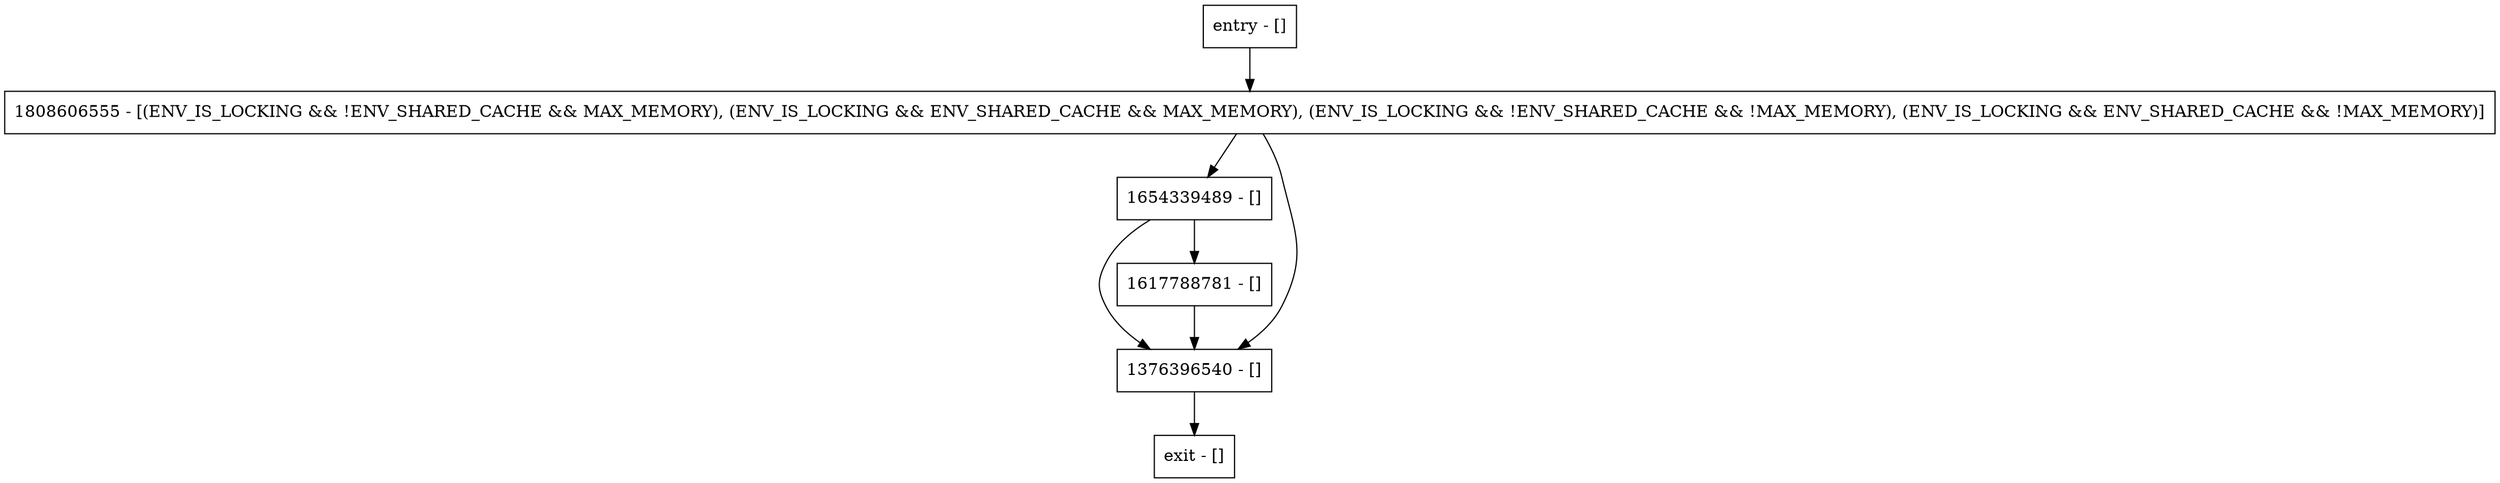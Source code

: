 digraph doDaemonEviction {
node [shape=record];
1654339489 [label="1654339489 - []"];
entry [label="entry - []"];
exit [label="exit - []"];
1808606555 [label="1808606555 - [(ENV_IS_LOCKING && !ENV_SHARED_CACHE && MAX_MEMORY), (ENV_IS_LOCKING && ENV_SHARED_CACHE && MAX_MEMORY), (ENV_IS_LOCKING && !ENV_SHARED_CACHE && !MAX_MEMORY), (ENV_IS_LOCKING && ENV_SHARED_CACHE && !MAX_MEMORY)]"];
1376396540 [label="1376396540 - []"];
1617788781 [label="1617788781 - []"];
entry;
exit;
1654339489 -> 1376396540;
1654339489 -> 1617788781;
entry -> 1808606555;
1808606555 -> 1654339489;
1808606555 -> 1376396540;
1376396540 -> exit;
1617788781 -> 1376396540;
}

